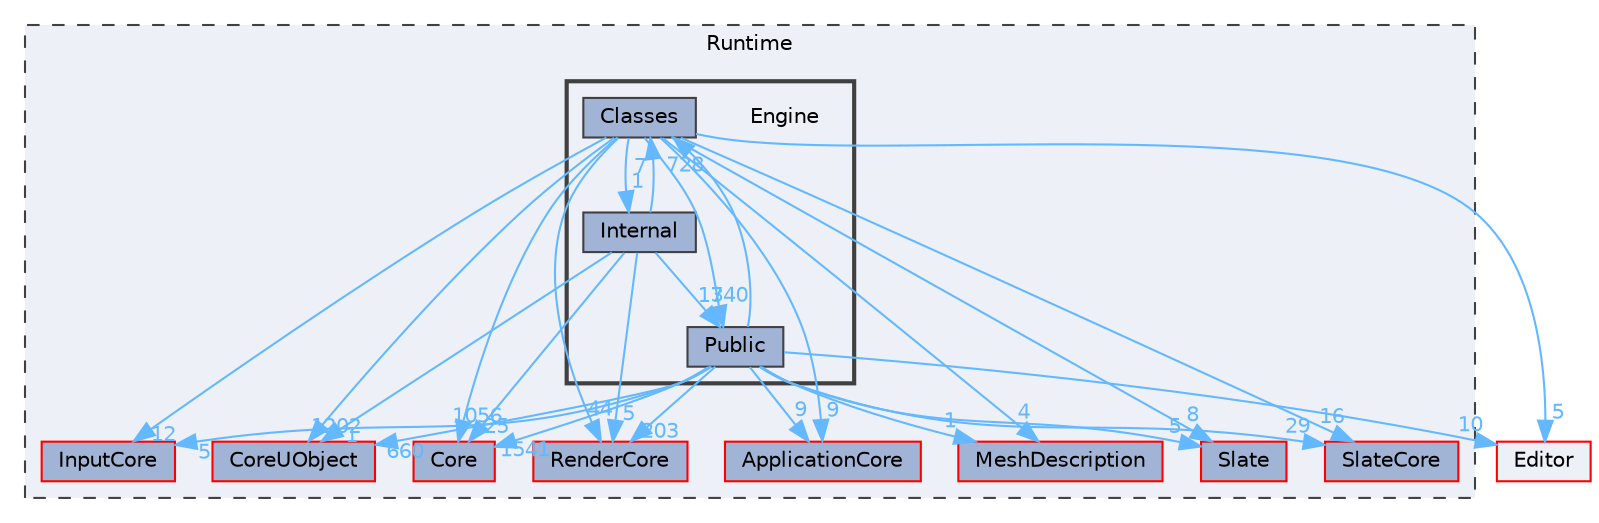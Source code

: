 digraph "Engine"
{
 // INTERACTIVE_SVG=YES
 // LATEX_PDF_SIZE
  bgcolor="transparent";
  edge [fontname=Helvetica,fontsize=10,labelfontname=Helvetica,labelfontsize=10];
  node [fontname=Helvetica,fontsize=10,shape=box,height=0.2,width=0.4];
  compound=true
  subgraph clusterdir_7536b172fbd480bfd146a1b1acd6856b {
    graph [ bgcolor="#edf0f7", pencolor="grey25", label="Runtime", fontname=Helvetica,fontsize=10 style="filled,dashed", URL="dir_7536b172fbd480bfd146a1b1acd6856b.html",tooltip=""]
  dir_0e6cddcc9caa1238c7f3774224afaa45 [label="Core", fillcolor="#a2b4d6", color="red", style="filled", URL="dir_0e6cddcc9caa1238c7f3774224afaa45.html",tooltip=""];
  dir_1b3e874b84daba3b34ce7cbbd2916bbd [label="RenderCore", fillcolor="#a2b4d6", color="red", style="filled", URL="dir_1b3e874b84daba3b34ce7cbbd2916bbd.html",tooltip=""];
  dir_3e8e1daf27a38f5d72a6cbf6f3b5d663 [label="InputCore", fillcolor="#a2b4d6", color="red", style="filled", URL="dir_3e8e1daf27a38f5d72a6cbf6f3b5d663.html",tooltip=""];
  dir_4c499e5e32e2b4479ad7e552df73eeae [label="CoreUObject", fillcolor="#a2b4d6", color="red", style="filled", URL="dir_4c499e5e32e2b4479ad7e552df73eeae.html",tooltip=""];
  dir_f0312094b7f0f764d1cd7b6742c0aeab [label="Slate", fillcolor="#a2b4d6", color="red", style="filled", URL="dir_f0312094b7f0f764d1cd7b6742c0aeab.html",tooltip=""];
  dir_f0f0d357c8c9eca10fb05693ae8c53b1 [label="SlateCore", fillcolor="#a2b4d6", color="red", style="filled", URL="dir_f0f0d357c8c9eca10fb05693ae8c53b1.html",tooltip=""];
  dir_a0470932637a5b4378844d0dd6134206 [label="ApplicationCore", fillcolor="#a2b4d6", color="red", style="filled", URL="dir_a0470932637a5b4378844d0dd6134206.html",tooltip=""];
  dir_63086eac6cac35ce1ba0dbb1e9e8f532 [label="MeshDescription", fillcolor="#a2b4d6", color="red", style="filled", URL="dir_63086eac6cac35ce1ba0dbb1e9e8f532.html",tooltip=""];
  subgraph clusterdir_fdf6aa5c3cf3805bb958134448d60562 {
    graph [ bgcolor="#edf0f7", pencolor="grey25", label="", fontname=Helvetica,fontsize=10 style="filled,bold", URL="dir_fdf6aa5c3cf3805bb958134448d60562.html",tooltip=""]
    dir_fdf6aa5c3cf3805bb958134448d60562 [shape=plaintext, label="Engine"];
  dir_0ed647eebe6ffcaa496d3842b7cec6ce [label="Classes", fillcolor="#a2b4d6", color="grey25", style="filled", URL="dir_0ed647eebe6ffcaa496d3842b7cec6ce.html",tooltip=""];
  dir_50ab7fab68969305c540afdea88e8a50 [label="Internal", fillcolor="#a2b4d6", color="grey25", style="filled", URL="dir_50ab7fab68969305c540afdea88e8a50.html",tooltip=""];
  dir_1d06a51bfc871a6a1823440d0d72725c [label="Public", fillcolor="#a2b4d6", color="grey25", style="filled", URL="dir_1d06a51bfc871a6a1823440d0d72725c.html",tooltip=""];
  }
  }
  dir_b26507eead720464ba2ac6bbc6dcec5f [label="Editor", fillcolor="#edf0f7", color="red", style="filled", URL="dir_b26507eead720464ba2ac6bbc6dcec5f.html",tooltip=""];
  dir_0ed647eebe6ffcaa496d3842b7cec6ce->dir_0e6cddcc9caa1238c7f3774224afaa45 [headlabel="1056", labeldistance=1.5 headhref="dir_000193_000266.html" href="dir_000193_000266.html" color="steelblue1" fontcolor="steelblue1"];
  dir_0ed647eebe6ffcaa496d3842b7cec6ce->dir_1b3e874b84daba3b34ce7cbbd2916bbd [headlabel="44", labeldistance=1.5 headhref="dir_000193_000959.html" href="dir_000193_000959.html" color="steelblue1" fontcolor="steelblue1"];
  dir_0ed647eebe6ffcaa496d3842b7cec6ce->dir_1d06a51bfc871a6a1823440d0d72725c [headlabel="340", labeldistance=1.5 headhref="dir_000193_000935.html" href="dir_000193_000935.html" color="steelblue1" fontcolor="steelblue1"];
  dir_0ed647eebe6ffcaa496d3842b7cec6ce->dir_4c499e5e32e2b4479ad7e552df73eeae [headlabel="1202", labeldistance=1.5 headhref="dir_000193_000268.html" href="dir_000193_000268.html" color="steelblue1" fontcolor="steelblue1"];
  dir_0ed647eebe6ffcaa496d3842b7cec6ce->dir_b26507eead720464ba2ac6bbc6dcec5f [headlabel="5", labeldistance=1.5 headhref="dir_000193_000357.html" href="dir_000193_000357.html" color="steelblue1" fontcolor="steelblue1"];
  dir_0ed647eebe6ffcaa496d3842b7cec6ce->dir_3e8e1daf27a38f5d72a6cbf6f3b5d663 [headlabel="12", labeldistance=1.5 headhref="dir_000193_000493.html" href="dir_000193_000493.html" color="steelblue1" fontcolor="steelblue1"];
  dir_0ed647eebe6ffcaa496d3842b7cec6ce->dir_f0312094b7f0f764d1cd7b6742c0aeab [headlabel="8", labeldistance=1.5 headhref="dir_000193_001044.html" href="dir_000193_001044.html" color="steelblue1" fontcolor="steelblue1"];
  dir_0ed647eebe6ffcaa496d3842b7cec6ce->dir_f0f0d357c8c9eca10fb05693ae8c53b1 [headlabel="16", labeldistance=1.5 headhref="dir_000193_001045.html" href="dir_000193_001045.html" color="steelblue1" fontcolor="steelblue1"];
  dir_0ed647eebe6ffcaa496d3842b7cec6ce->dir_a0470932637a5b4378844d0dd6134206 [headlabel="9", labeldistance=1.5 headhref="dir_000193_000056.html" href="dir_000193_000056.html" color="steelblue1" fontcolor="steelblue1"];
  dir_0ed647eebe6ffcaa496d3842b7cec6ce->dir_50ab7fab68969305c540afdea88e8a50 [headlabel="1", labeldistance=1.5 headhref="dir_000193_000523.html" href="dir_000193_000523.html" color="steelblue1" fontcolor="steelblue1"];
  dir_0ed647eebe6ffcaa496d3842b7cec6ce->dir_63086eac6cac35ce1ba0dbb1e9e8f532 [headlabel="4", labeldistance=1.5 headhref="dir_000193_000623.html" href="dir_000193_000623.html" color="steelblue1" fontcolor="steelblue1"];
  dir_50ab7fab68969305c540afdea88e8a50->dir_0e6cddcc9caa1238c7f3774224afaa45 [headlabel="25", labeldistance=1.5 headhref="dir_000523_000266.html" href="dir_000523_000266.html" color="steelblue1" fontcolor="steelblue1"];
  dir_50ab7fab68969305c540afdea88e8a50->dir_0ed647eebe6ffcaa496d3842b7cec6ce [headlabel="7", labeldistance=1.5 headhref="dir_000523_000193.html" href="dir_000523_000193.html" color="steelblue1" fontcolor="steelblue1"];
  dir_50ab7fab68969305c540afdea88e8a50->dir_1d06a51bfc871a6a1823440d0d72725c [headlabel="17", labeldistance=1.5 headhref="dir_000523_000935.html" href="dir_000523_000935.html" color="steelblue1" fontcolor="steelblue1"];
  dir_50ab7fab68969305c540afdea88e8a50->dir_1b3e874b84daba3b34ce7cbbd2916bbd [headlabel="5", labeldistance=1.5 headhref="dir_000523_000959.html" href="dir_000523_000959.html" color="steelblue1" fontcolor="steelblue1"];
  dir_50ab7fab68969305c540afdea88e8a50->dir_4c499e5e32e2b4479ad7e552df73eeae [headlabel="1", labeldistance=1.5 headhref="dir_000523_000268.html" href="dir_000523_000268.html" color="steelblue1" fontcolor="steelblue1"];
  dir_1d06a51bfc871a6a1823440d0d72725c->dir_0e6cddcc9caa1238c7f3774224afaa45 [headlabel="1541", labeldistance=1.5 headhref="dir_000935_000266.html" href="dir_000935_000266.html" color="steelblue1" fontcolor="steelblue1"];
  dir_1d06a51bfc871a6a1823440d0d72725c->dir_0ed647eebe6ffcaa496d3842b7cec6ce [headlabel="728", labeldistance=1.5 headhref="dir_000935_000193.html" href="dir_000935_000193.html" color="steelblue1" fontcolor="steelblue1"];
  dir_1d06a51bfc871a6a1823440d0d72725c->dir_1b3e874b84daba3b34ce7cbbd2916bbd [headlabel="203", labeldistance=1.5 headhref="dir_000935_000959.html" href="dir_000935_000959.html" color="steelblue1" fontcolor="steelblue1"];
  dir_1d06a51bfc871a6a1823440d0d72725c->dir_3e8e1daf27a38f5d72a6cbf6f3b5d663 [headlabel="5", labeldistance=1.5 headhref="dir_000935_000493.html" href="dir_000935_000493.html" color="steelblue1" fontcolor="steelblue1"];
  dir_1d06a51bfc871a6a1823440d0d72725c->dir_4c499e5e32e2b4479ad7e552df73eeae [headlabel="660", labeldistance=1.5 headhref="dir_000935_000268.html" href="dir_000935_000268.html" color="steelblue1" fontcolor="steelblue1"];
  dir_1d06a51bfc871a6a1823440d0d72725c->dir_a0470932637a5b4378844d0dd6134206 [headlabel="9", labeldistance=1.5 headhref="dir_000935_000056.html" href="dir_000935_000056.html" color="steelblue1" fontcolor="steelblue1"];
  dir_1d06a51bfc871a6a1823440d0d72725c->dir_b26507eead720464ba2ac6bbc6dcec5f [headlabel="10", labeldistance=1.5 headhref="dir_000935_000357.html" href="dir_000935_000357.html" color="steelblue1" fontcolor="steelblue1"];
  dir_1d06a51bfc871a6a1823440d0d72725c->dir_f0312094b7f0f764d1cd7b6742c0aeab [headlabel="5", labeldistance=1.5 headhref="dir_000935_001044.html" href="dir_000935_001044.html" color="steelblue1" fontcolor="steelblue1"];
  dir_1d06a51bfc871a6a1823440d0d72725c->dir_f0f0d357c8c9eca10fb05693ae8c53b1 [headlabel="29", labeldistance=1.5 headhref="dir_000935_001045.html" href="dir_000935_001045.html" color="steelblue1" fontcolor="steelblue1"];
  dir_1d06a51bfc871a6a1823440d0d72725c->dir_63086eac6cac35ce1ba0dbb1e9e8f532 [headlabel="1", labeldistance=1.5 headhref="dir_000935_000623.html" href="dir_000935_000623.html" color="steelblue1" fontcolor="steelblue1"];
}
